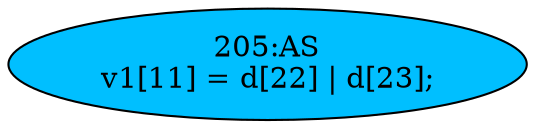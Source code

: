 strict digraph "" {
	node [label="\N"];
	"205:AS"	 [ast="<pyverilog.vparser.ast.Assign object at 0x7f4056d88810>",
		def_var="['v1']",
		fillcolor=deepskyblue,
		label="205:AS
v1[11] = d[22] | d[23];",
		statements="[]",
		style=filled,
		typ=Assign,
		use_var="['d', 'd']"];
}
